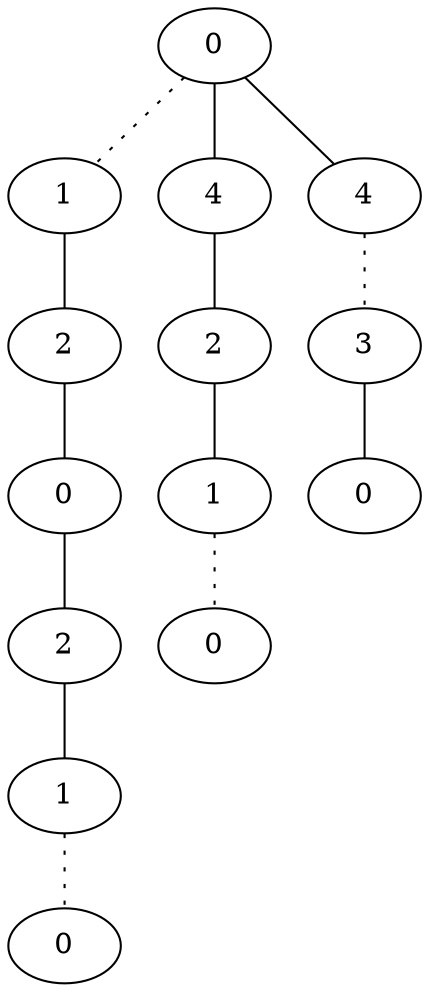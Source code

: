 graph {
a0[label=0];
a1[label=1];
a2[label=2];
a3[label=0];
a4[label=2];
a5[label=1];
a6[label=0];
a7[label=4];
a8[label=2];
a9[label=1];
a10[label=0];
a11[label=4];
a12[label=3];
a13[label=0];
a0 -- a1 [style=dotted];
a0 -- a7;
a0 -- a11;
a1 -- a2;
a2 -- a3;
a3 -- a4;
a4 -- a5;
a5 -- a6 [style=dotted];
a7 -- a8;
a8 -- a9;
a9 -- a10 [style=dotted];
a11 -- a12 [style=dotted];
a12 -- a13;
}
